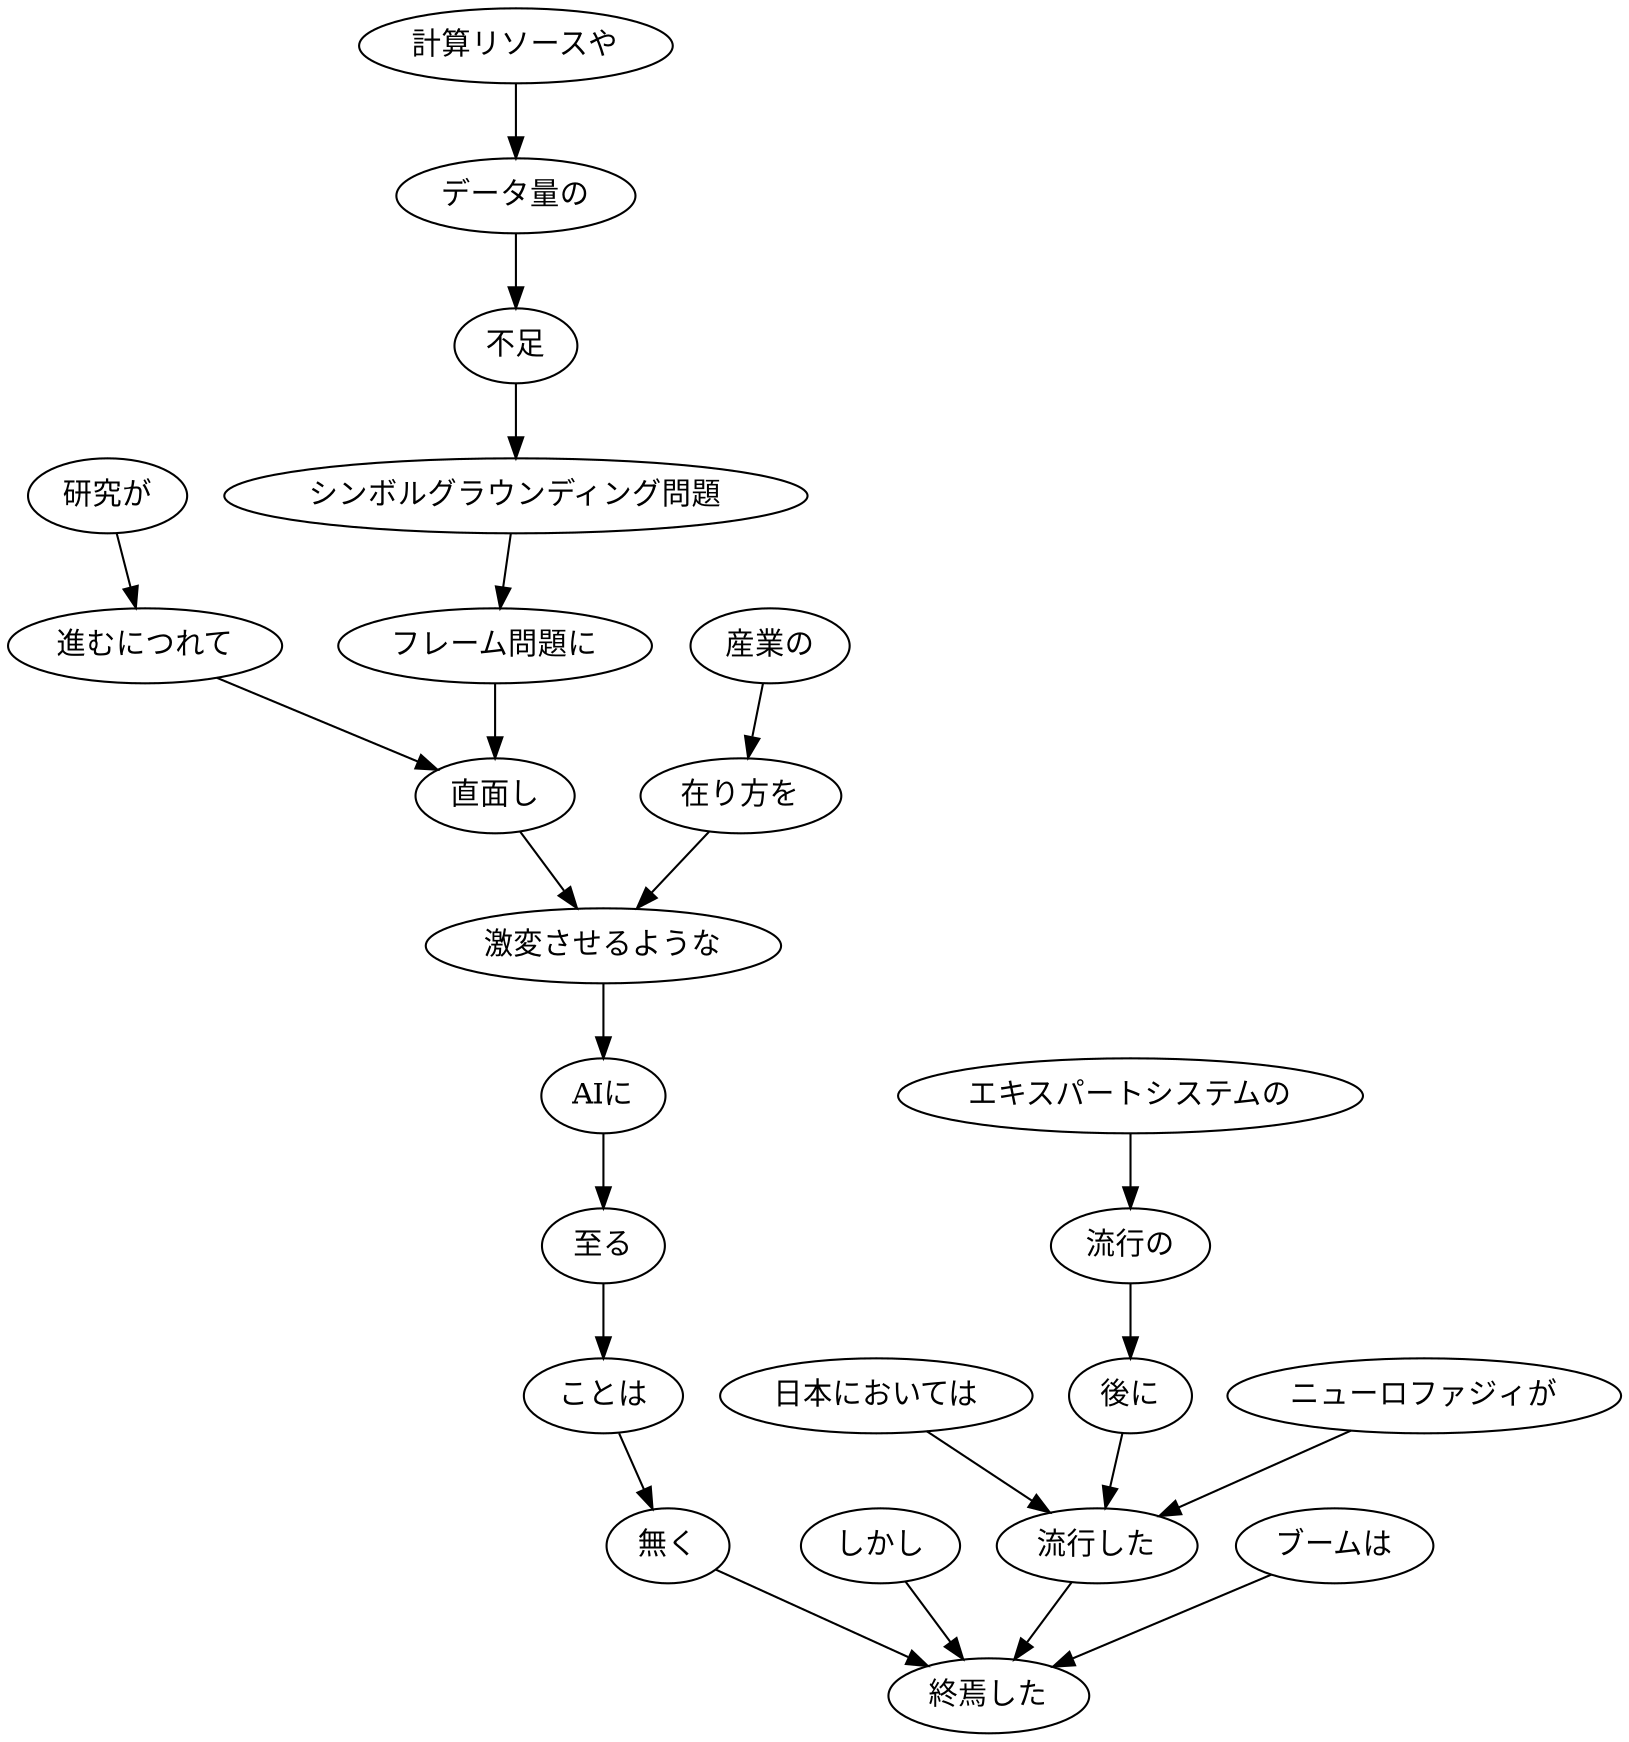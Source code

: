 // ans44
digraph {
	0 [label="日本においては"]
	5 [label="流行した"]
	0 -> 5
	1 [label="エキスパートシステムの"]
	2 [label="流行の"]
	1 -> 2
	2 [label="流行の"]
	3 [label="後に"]
	2 -> 3
	3 [label="後に"]
	5 [label="流行した"]
	3 -> 5
	4 [label="ニューロファジィが"]
	5 [label="流行した"]
	4 -> 5
	5 [label="流行した"]
	23 [label="終焉した"]
	5 -> 23
	6 [label="しかし"]
	23 [label="終焉した"]
	6 -> 23
	7 [label="研究が"]
	8 [label="進むにつれて"]
	7 -> 8
	8 [label="進むにつれて"]
	14 [label="直面し"]
	8 -> 14
	9 [label="計算リソースや"]
	10 [label="データ量の"]
	9 -> 10
	10 [label="データ量の"]
	11 [label="不足"]
	10 -> 11
	11 [label="不足"]
	12 [label="シンボルグラウンディング問題"]
	11 -> 12
	12 [label="シンボルグラウンディング問題"]
	13 [label="フレーム問題に"]
	12 -> 13
	13 [label="フレーム問題に"]
	14 [label="直面し"]
	13 -> 14
	14 [label="直面し"]
	17 [label="激変させるような"]
	14 -> 17
	15 [label="産業の"]
	16 [label="在り方を"]
	15 -> 16
	16 [label="在り方を"]
	17 [label="激変させるような"]
	16 -> 17
	17 [label="激変させるような"]
	18 [label="AIに"]
	17 -> 18
	18 [label="AIに"]
	19 [label="至る"]
	18 -> 19
	19 [label="至る"]
	20 [label="ことは"]
	19 -> 20
	20 [label="ことは"]
	21 [label="無く"]
	20 -> 21
	21 [label="無く"]
	23 [label="終焉した"]
	21 -> 23
	22 [label="ブームは"]
	23 [label="終焉した"]
	22 -> 23
}
